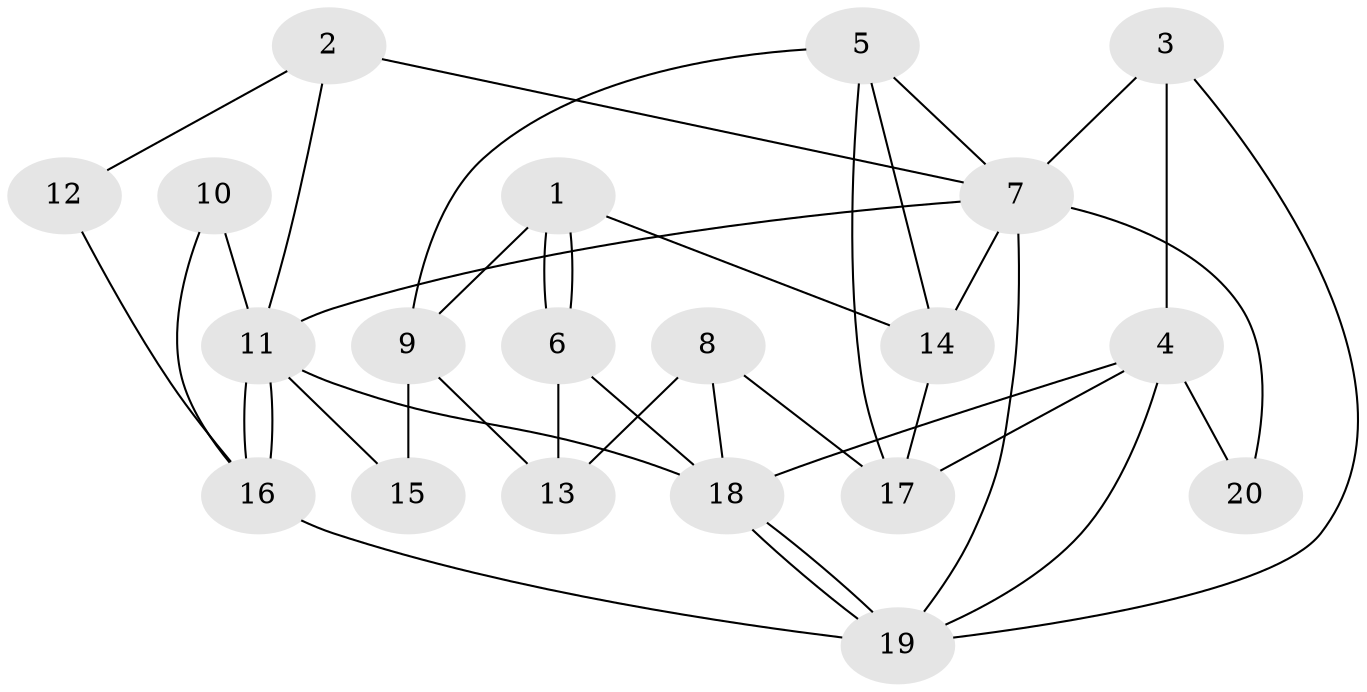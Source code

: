 // Generated by graph-tools (version 1.1) at 2025/46/02/15/25 05:46:28]
// undirected, 20 vertices, 40 edges
graph export_dot {
graph [start="1"]
  node [color=gray90,style=filled];
  1;
  2;
  3;
  4;
  5;
  6;
  7;
  8;
  9;
  10;
  11;
  12;
  13;
  14;
  15;
  16;
  17;
  18;
  19;
  20;
  1 -- 6;
  1 -- 6;
  1 -- 14;
  1 -- 9;
  2 -- 11;
  2 -- 7;
  2 -- 12;
  3 -- 7;
  3 -- 4;
  3 -- 19;
  4 -- 18;
  4 -- 19;
  4 -- 17;
  4 -- 20;
  5 -- 7;
  5 -- 14;
  5 -- 9;
  5 -- 17;
  6 -- 13;
  6 -- 18;
  7 -- 11;
  7 -- 19;
  7 -- 14;
  7 -- 20;
  8 -- 17;
  8 -- 18;
  8 -- 13;
  9 -- 13;
  9 -- 15;
  10 -- 16;
  10 -- 11;
  11 -- 16;
  11 -- 16;
  11 -- 18;
  11 -- 15;
  12 -- 16;
  14 -- 17;
  16 -- 19;
  18 -- 19;
  18 -- 19;
}
